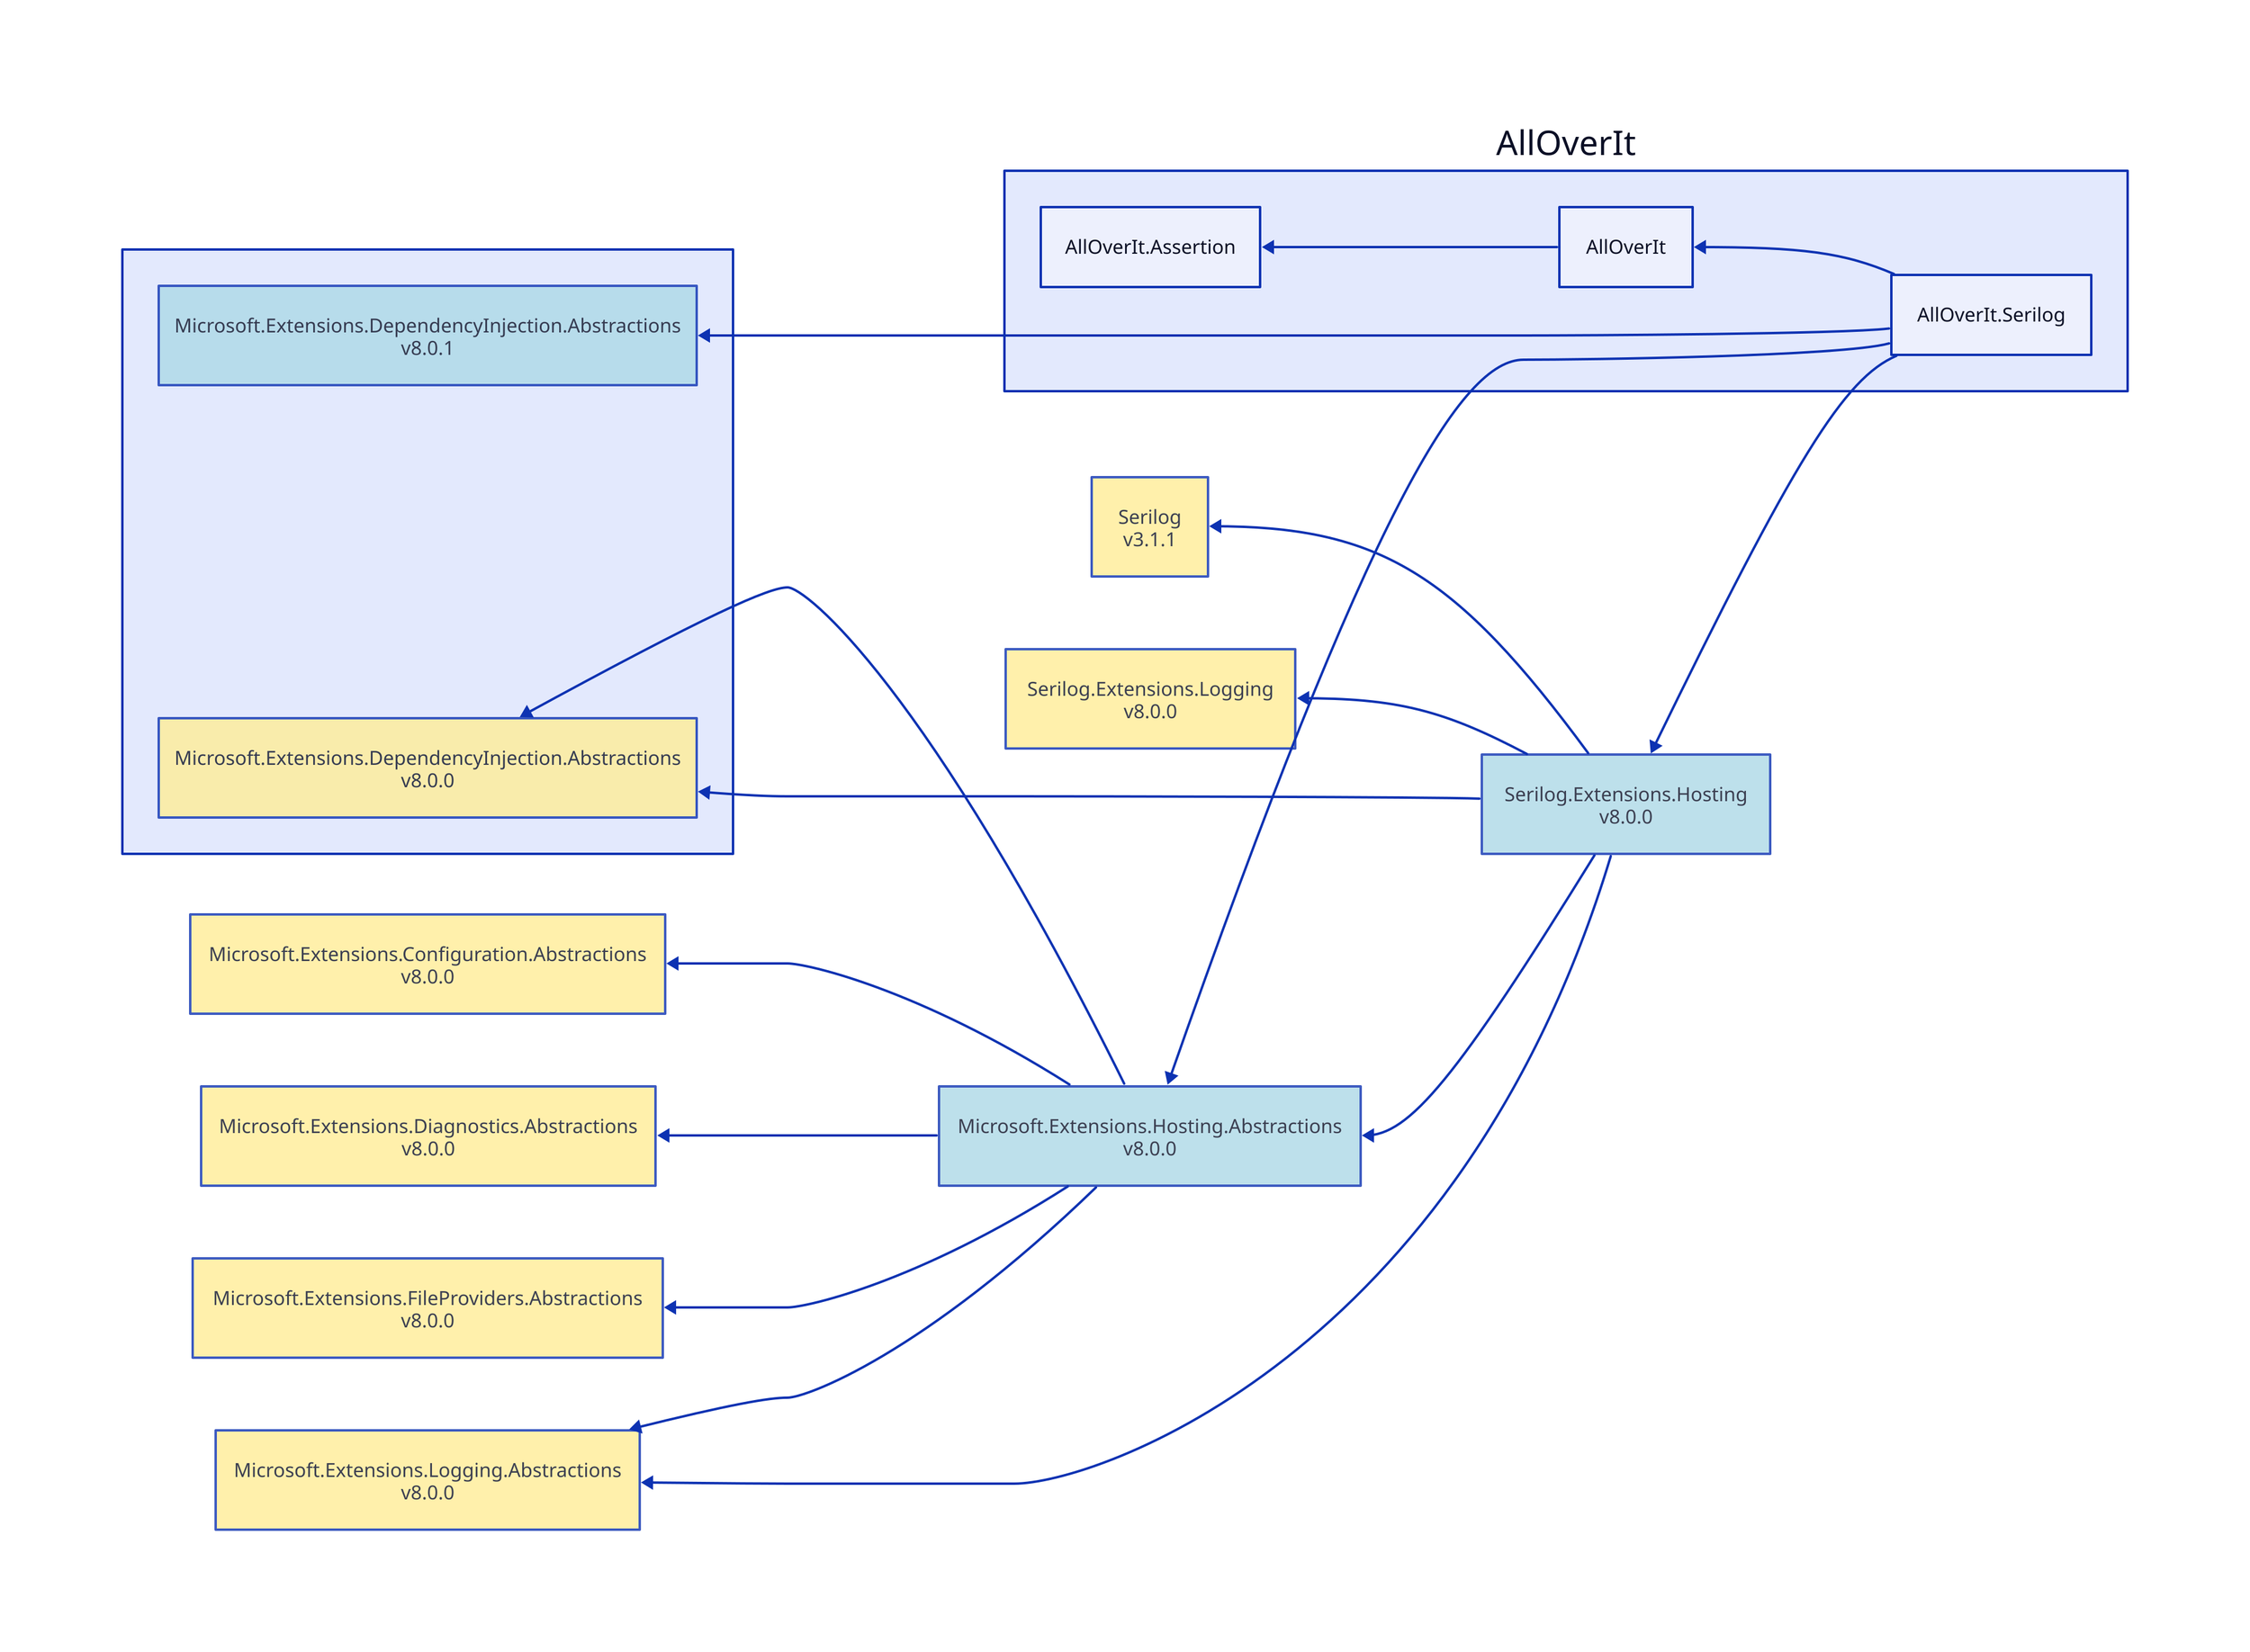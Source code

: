 direction: left

aoi: AllOverIt
aoi.alloverit-serilog: AllOverIt.Serilog
microsoft-extensions-dependencyinjection-abstractions-group: ""
microsoft-extensions-dependencyinjection-abstractions-group.microsoft-extensions-dependencyinjection-abstractions_8-0-1: Microsoft.Extensions.DependencyInjection.Abstractions\nv8.0.1
microsoft-extensions-dependencyinjection-abstractions-group.microsoft-extensions-dependencyinjection-abstractions_8-0-1.style.fill: "#ADD8E6"
microsoft-extensions-dependencyinjection-abstractions-group.microsoft-extensions-dependencyinjection-abstractions_8-0-1.style.opacity: 0.8
microsoft-extensions-dependencyinjection-abstractions-group.microsoft-extensions-dependencyinjection-abstractions_8-0-1 <- aoi.alloverit-serilog
microsoft-extensions-hosting-abstractions_8-0-0: Microsoft.Extensions.Hosting.Abstractions\nv8.0.0
microsoft-extensions-hosting-abstractions_8-0-0.style.fill: "#ADD8E6"
microsoft-extensions-hosting-abstractions_8-0-0.style.opacity: 0.8
microsoft-extensions-configuration-abstractions_8-0-0: Microsoft.Extensions.Configuration.Abstractions\nv8.0.0
microsoft-extensions-configuration-abstractions_8-0-0.style.fill: "#FFEC96"
microsoft-extensions-configuration-abstractions_8-0-0.style.opacity: 0.8
microsoft-extensions-configuration-abstractions_8-0-0 <- microsoft-extensions-hosting-abstractions_8-0-0
microsoft-extensions-dependencyinjection-abstractions-group.microsoft-extensions-dependencyinjection-abstractions_8-0-0: Microsoft.Extensions.DependencyInjection.Abstractions\nv8.0.0
microsoft-extensions-dependencyinjection-abstractions-group.microsoft-extensions-dependencyinjection-abstractions_8-0-0.style.fill: "#FFEC96"
microsoft-extensions-dependencyinjection-abstractions-group.microsoft-extensions-dependencyinjection-abstractions_8-0-0.style.opacity: 0.8
microsoft-extensions-dependencyinjection-abstractions-group.microsoft-extensions-dependencyinjection-abstractions_8-0-0 <- microsoft-extensions-hosting-abstractions_8-0-0
microsoft-extensions-diagnostics-abstractions_8-0-0: Microsoft.Extensions.Diagnostics.Abstractions\nv8.0.0
microsoft-extensions-diagnostics-abstractions_8-0-0.style.fill: "#FFEC96"
microsoft-extensions-diagnostics-abstractions_8-0-0.style.opacity: 0.8
microsoft-extensions-diagnostics-abstractions_8-0-0 <- microsoft-extensions-hosting-abstractions_8-0-0
microsoft-extensions-fileproviders-abstractions_8-0-0: Microsoft.Extensions.FileProviders.Abstractions\nv8.0.0
microsoft-extensions-fileproviders-abstractions_8-0-0.style.fill: "#FFEC96"
microsoft-extensions-fileproviders-abstractions_8-0-0.style.opacity: 0.8
microsoft-extensions-fileproviders-abstractions_8-0-0 <- microsoft-extensions-hosting-abstractions_8-0-0
microsoft-extensions-logging-abstractions_8-0-0: Microsoft.Extensions.Logging.Abstractions\nv8.0.0
microsoft-extensions-logging-abstractions_8-0-0.style.fill: "#FFEC96"
microsoft-extensions-logging-abstractions_8-0-0.style.opacity: 0.8
microsoft-extensions-logging-abstractions_8-0-0 <- microsoft-extensions-hosting-abstractions_8-0-0
microsoft-extensions-hosting-abstractions_8-0-0 <- aoi.alloverit-serilog
serilog-extensions-hosting_8-0-0: Serilog.Extensions.Hosting\nv8.0.0
serilog-extensions-hosting_8-0-0.style.fill: "#ADD8E6"
serilog-extensions-hosting_8-0-0.style.opacity: 0.8
microsoft-extensions-dependencyinjection-abstractions-group.microsoft-extensions-dependencyinjection-abstractions_8-0-0 <- serilog-extensions-hosting_8-0-0
microsoft-extensions-hosting-abstractions_8-0-0 <- serilog-extensions-hosting_8-0-0
microsoft-extensions-logging-abstractions_8-0-0 <- serilog-extensions-hosting_8-0-0
serilog_3-1-1: Serilog\nv3.1.1
serilog_3-1-1.style.fill: "#FFEC96"
serilog_3-1-1.style.opacity: 0.8
serilog_3-1-1 <- serilog-extensions-hosting_8-0-0
serilog-extensions-logging_8-0-0: Serilog.Extensions.Logging\nv8.0.0
serilog-extensions-logging_8-0-0.style.fill: "#FFEC96"
serilog-extensions-logging_8-0-0.style.opacity: 0.8
serilog-extensions-logging_8-0-0 <- serilog-extensions-hosting_8-0-0
serilog-extensions-hosting_8-0-0 <- aoi.alloverit-serilog
aoi.alloverit: AllOverIt
aoi.alloverit-assertion: AllOverIt.Assertion
aoi.alloverit-assertion <- aoi.alloverit
aoi.alloverit <- aoi.alloverit-serilog
